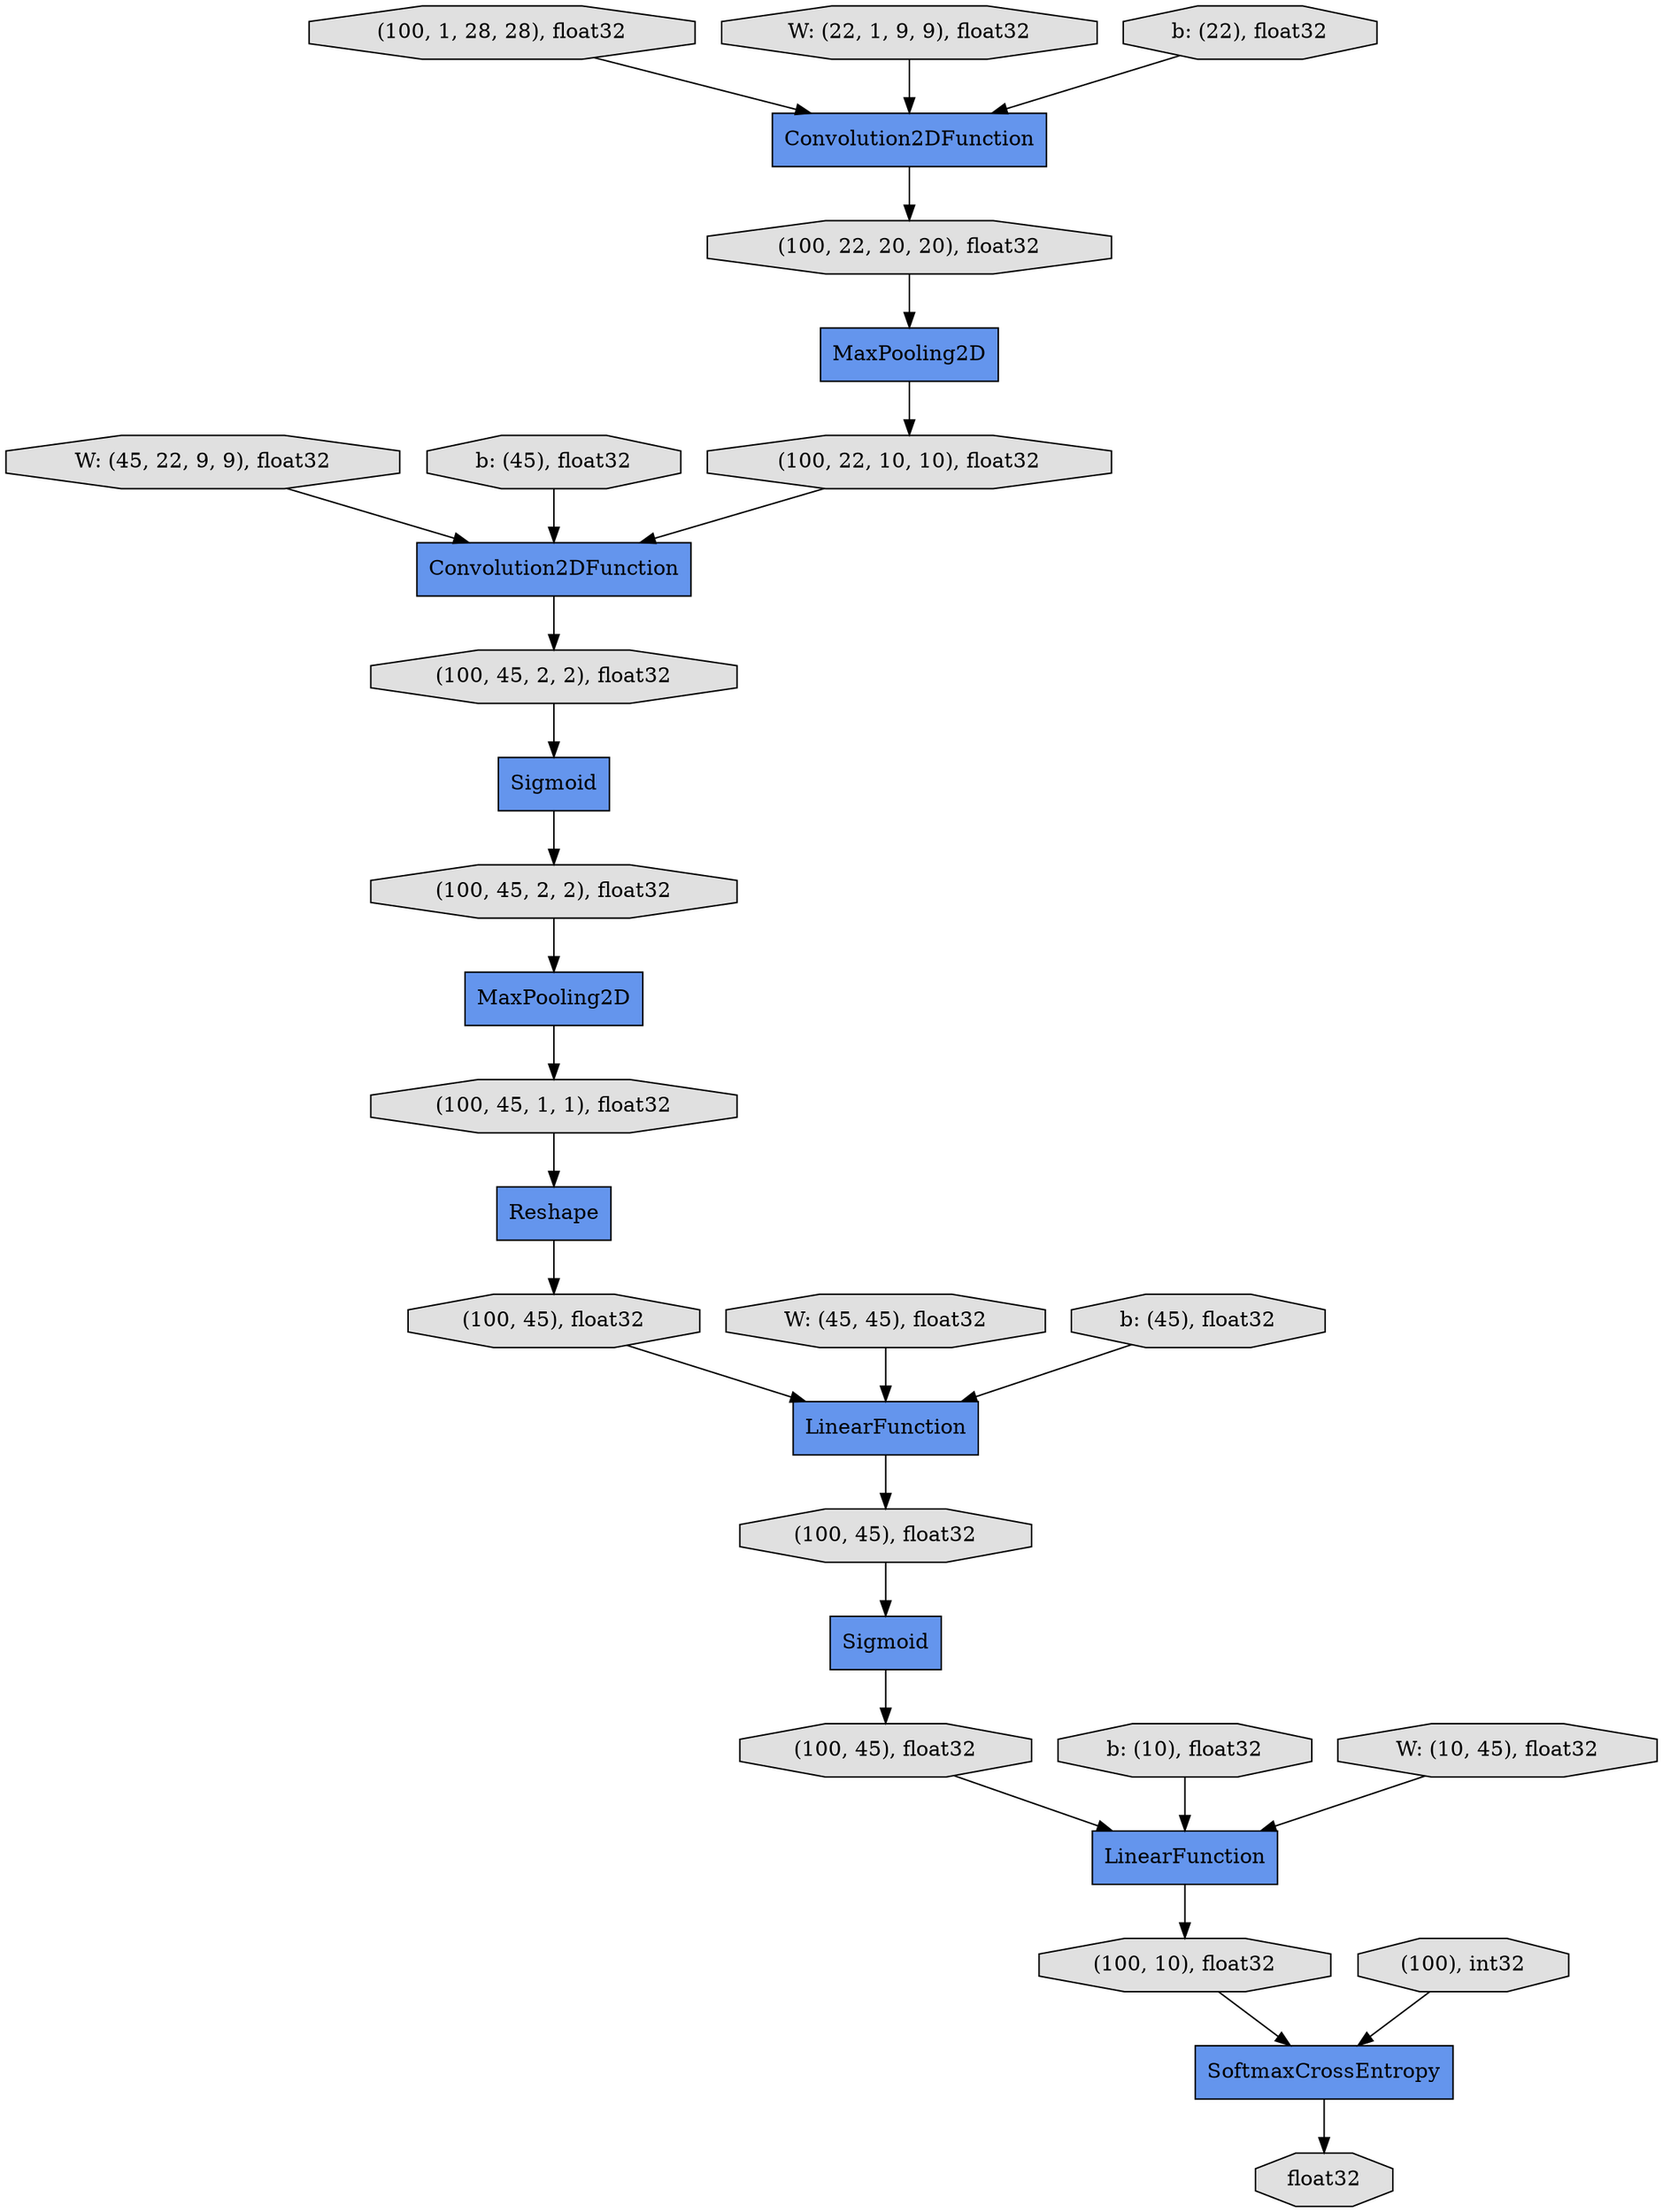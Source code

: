 digraph graphname{rankdir=TB;2980677027992 [label="W: (45, 22, 9, 9), float32",shape="octagon",fillcolor="#E0E0E0",style="filled"];2980677243064 [label="Convolution2DFunction",shape="record",fillcolor="#6495ED",style="filled"];2980677349616 [label="float32",shape="octagon",fillcolor="#E0E0E0",style="filled"];2980677245192 [label="(100, 45, 1, 1), float32",shape="octagon",fillcolor="#E0E0E0",style="filled"];2980677244856 [label="Reshape",shape="record",fillcolor="#6495ED",style="filled"];2980652568928 [label="Sigmoid",shape="record",fillcolor="#6495ED",style="filled"];2980677245304 [label="Sigmoid",shape="record",fillcolor="#6495ED",style="filled"];2980677028216 [label="b: (45), float32",shape="octagon",fillcolor="#E0E0E0",style="filled"];2980650260968 [label="Convolution2DFunction",shape="record",fillcolor="#6495ED",style="filled"];2980677243512 [label="MaxPooling2D",shape="record",fillcolor="#6495ED",style="filled"];2980677243624 [label="(100, 1, 28, 28), float32",shape="octagon",fillcolor="#E0E0E0",style="filled"];2980677245696 [label="(100, 45), float32",shape="octagon",fillcolor="#E0E0E0",style="filled"];2980677245752 [label="LinearFunction",shape="record",fillcolor="#6495ED",style="filled"];2980677028720 [label="W: (45, 45), float32",shape="octagon",fillcolor="#E0E0E0",style="filled"];2980677243792 [label="(100, 45, 2, 2), float32",shape="octagon",fillcolor="#E0E0E0",style="filled"];2980677245920 [label="(100, 45), float32",shape="octagon",fillcolor="#E0E0E0",style="filled"];2980677243904 [label="(100, 22, 20, 20), float32",shape="octagon",fillcolor="#E0E0E0",style="filled"];2980677245976 [label="SoftmaxCrossEntropy",shape="record",fillcolor="#6495ED",style="filled"];2980677246088 [label="LinearFunction",shape="record",fillcolor="#6495ED",style="filled"];2980125562024 [label="(100, 22, 10, 10), float32",shape="octagon",fillcolor="#E0E0E0",style="filled"];2980677029056 [label="b: (45), float32",shape="octagon",fillcolor="#E0E0E0",style="filled"];2980677246200 [label="(100, 45), float32",shape="octagon",fillcolor="#E0E0E0",style="filled"];2980658054536 [label="b: (10), float32",shape="octagon",fillcolor="#E0E0E0",style="filled"];2980677246368 [label="(100, 10), float32",shape="octagon",fillcolor="#E0E0E0",style="filled"];2980373601752 [label="W: (22, 1, 9, 9), float32",shape="octagon",fillcolor="#E0E0E0",style="filled"];2980677246536 [label="(100), int32",shape="octagon",fillcolor="#E0E0E0",style="filled"];2980677029560 [label="W: (10, 45), float32",shape="octagon",fillcolor="#E0E0E0",style="filled"];2980677244744 [label="(100, 45, 2, 2), float32",shape="octagon",fillcolor="#E0E0E0",style="filled"];2980677027712 [label="b: (22), float32",shape="octagon",fillcolor="#E0E0E0",style="filled"];2980650293176 [label="MaxPooling2D",shape="record",fillcolor="#6495ED",style="filled"];2980677243624 -> 2980677243064;2980652568928 -> 2980677244744;2980658054536 -> 2980677246088;2980677029560 -> 2980677246088;2980373601752 -> 2980677243064;2980650293176 -> 2980677245192;2980677243064 -> 2980677243904;2980677245192 -> 2980677244856;2980677246200 -> 2980677246088;2980677243512 -> 2980125562024;2980677245696 -> 2980677245752;2980677028216 -> 2980650260968;2980677243904 -> 2980677243512;2980677244856 -> 2980677245696;2980650260968 -> 2980677243792;2980677027712 -> 2980677243064;2980677244744 -> 2980650293176;2980677245920 -> 2980677245304;2980677029056 -> 2980677245752;2980677245976 -> 2980677349616;2980677243792 -> 2980652568928;2980677246536 -> 2980677245976;2980677246088 -> 2980677246368;2980677028720 -> 2980677245752;2980125562024 -> 2980650260968;2980677246368 -> 2980677245976;2980677027992 -> 2980650260968;2980677245304 -> 2980677246200;2980677245752 -> 2980677245920;}